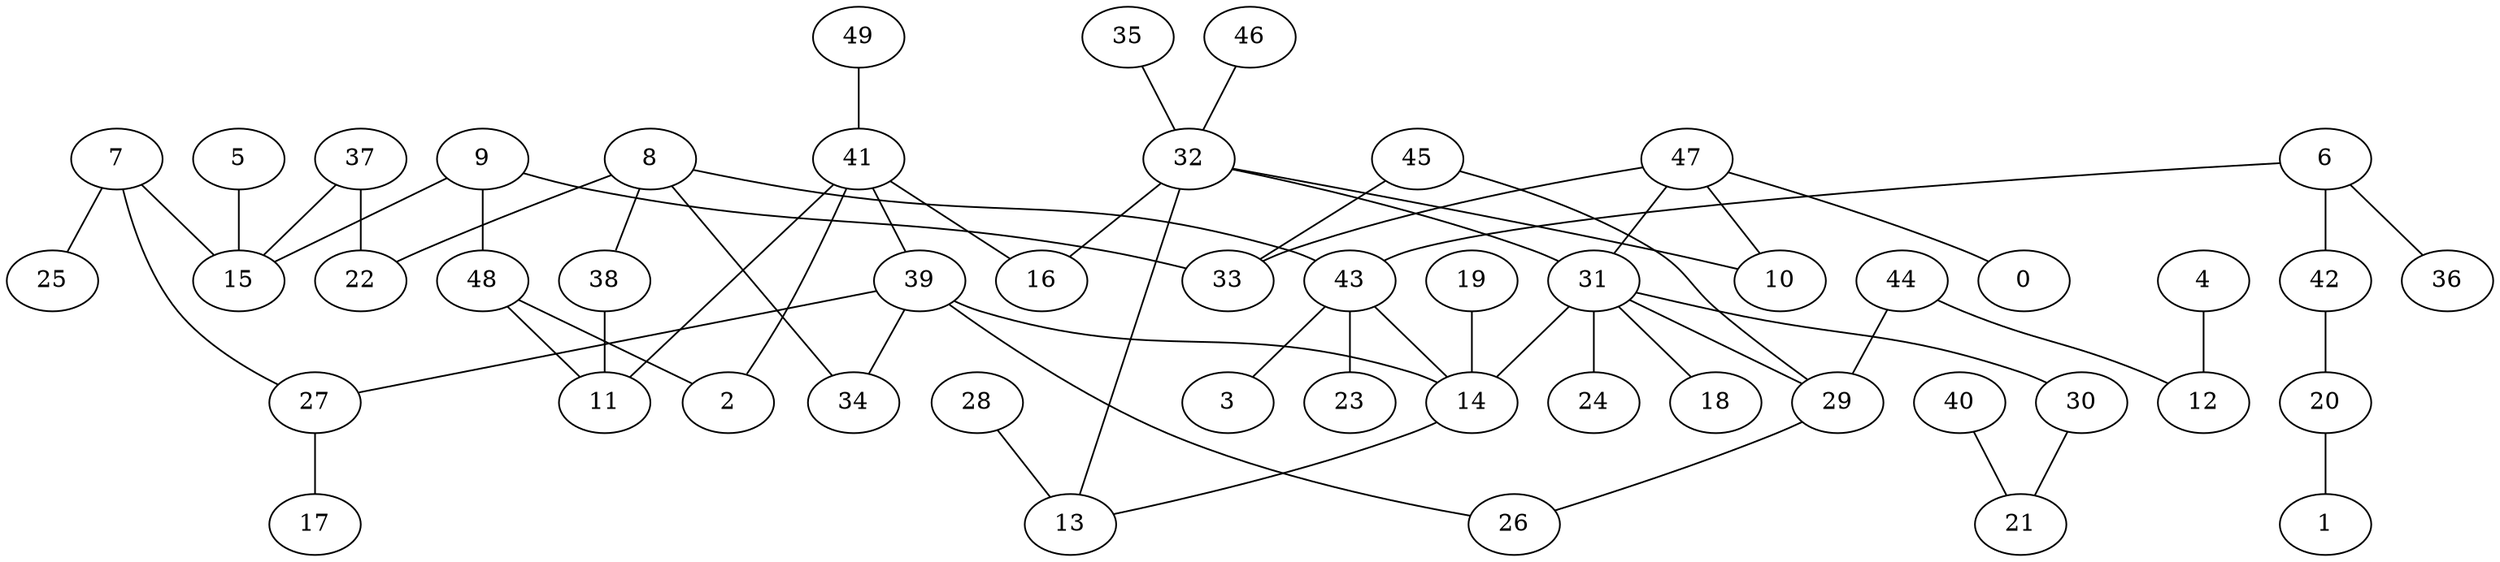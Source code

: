 digraph GG_graph {

subgraph G_graph {
edge [color = black]
"5" -> "15" [dir = none]
"4" -> "12" [dir = none]
"40" -> "21" [dir = none]
"20" -> "1" [dir = none]
"37" -> "15" [dir = none]
"37" -> "22" [dir = none]
"48" -> "11" [dir = none]
"28" -> "13" [dir = none]
"41" -> "2" [dir = none]
"41" -> "11" [dir = none]
"41" -> "16" [dir = none]
"35" -> "32" [dir = none]
"27" -> "17" [dir = none]
"7" -> "25" [dir = none]
"7" -> "27" [dir = none]
"49" -> "41" [dir = none]
"42" -> "20" [dir = none]
"47" -> "0" [dir = none]
"47" -> "10" [dir = none]
"45" -> "33" [dir = none]
"45" -> "29" [dir = none]
"30" -> "21" [dir = none]
"6" -> "36" [dir = none]
"6" -> "42" [dir = none]
"6" -> "43" [dir = none]
"19" -> "14" [dir = none]
"31" -> "24" [dir = none]
"31" -> "18" [dir = none]
"31" -> "30" [dir = none]
"31" -> "29" [dir = none]
"31" -> "14" [dir = none]
"39" -> "26" [dir = none]
"39" -> "27" [dir = none]
"39" -> "34" [dir = none]
"39" -> "14" [dir = none]
"32" -> "10" [dir = none]
"32" -> "16" [dir = none]
"32" -> "31" [dir = none]
"43" -> "3" [dir = none]
"43" -> "23" [dir = none]
"43" -> "14" [dir = none]
"9" -> "48" [dir = none]
"8" -> "22" [dir = none]
"8" -> "38" [dir = none]
"8" -> "43" [dir = none]
"44" -> "12" [dir = none]
"44" -> "29" [dir = none]
"46" -> "32" [dir = none]
"14" -> "13" [dir = none]
"38" -> "11" [dir = none]
"8" -> "34" [dir = none]
"41" -> "39" [dir = none]
"47" -> "31" [dir = none]
"48" -> "2" [dir = none]
"7" -> "15" [dir = none]
"29" -> "26" [dir = none]
"9" -> "15" [dir = none]
"9" -> "33" [dir = none]
"32" -> "13" [dir = none]
"47" -> "33" [dir = none]
}

}
